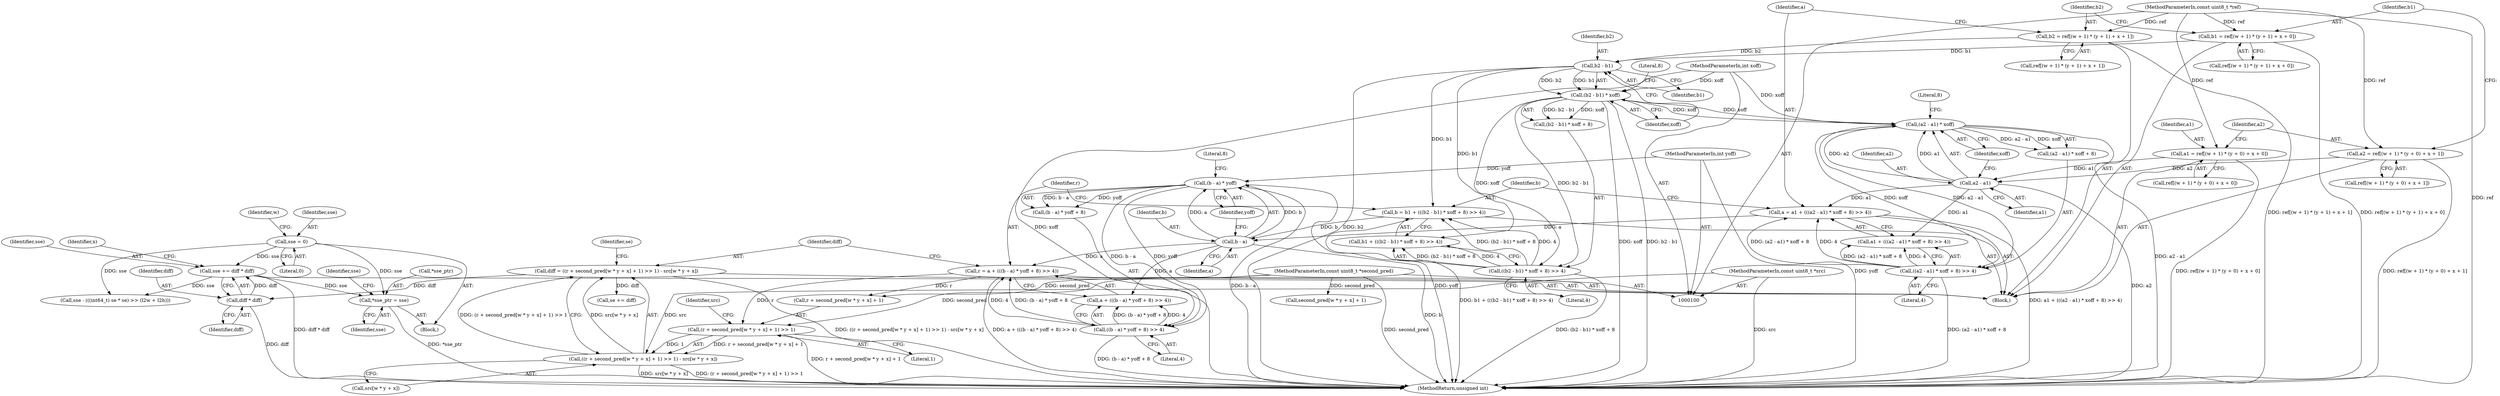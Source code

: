 digraph "1_Android_5a9753fca56f0eeb9f61e342b2fccffc364f9426_119@pointer" {
"1000290" [label="(Call,*sse_ptr = sse)"];
"1000285" [label="(Call,sse += diff * diff)"];
"1000287" [label="(Call,diff * diff)"];
"1000259" [label="(Call,diff = ((r + second_pred[w * y + x] + 1) >> 1) - src[w * y + x])"];
"1000261" [label="(Call,((r + second_pred[w * y + x] + 1) >> 1) - src[w * y + x])"];
"1000262" [label="(Call,(r + second_pred[w * y + x] + 1) >> 1)"];
"1000245" [label="(Call,r = a + (((b - a) * yoff + 8) >> 4))"];
"1000252" [label="(Call,b - a)"];
"1000231" [label="(Call,b = b1 + (((b2 - b1) * xoff + 8) >> 4))"];
"1000238" [label="(Call,b2 - b1)"];
"1000201" [label="(Call,b2 = ref[(w + 1) * (y + 1) + x + 1])"];
"1000101" [label="(MethodParameterIn,const uint8_t *ref)"];
"1000185" [label="(Call,b1 = ref[(w + 1) * (y + 1) + x + 0])"];
"1000235" [label="(Call,((b2 - b1) * xoff + 8) >> 4)"];
"1000237" [label="(Call,(b2 - b1) * xoff)"];
"1000223" [label="(Call,(a2 - a1) * xoff)"];
"1000224" [label="(Call,a2 - a1)"];
"1000169" [label="(Call,a2 = ref[(w + 1) * (y + 0) + x + 1])"];
"1000153" [label="(Call,a1 = ref[(w + 1) * (y + 0) + x + 0])"];
"1000106" [label="(MethodParameterIn,int xoff)"];
"1000217" [label="(Call,a = a1 + (((a2 - a1) * xoff + 8) >> 4))"];
"1000221" [label="(Call,((a2 - a1) * xoff + 8) >> 4)"];
"1000249" [label="(Call,((b - a) * yoff + 8) >> 4)"];
"1000251" [label="(Call,(b - a) * yoff)"];
"1000107" [label="(MethodParameterIn,int yoff)"];
"1000103" [label="(MethodParameterIn,const uint8_t *second_pred)"];
"1000102" [label="(MethodParameterIn,const uint8_t *src)"];
"1000115" [label="(Call,sse = 0)"];
"1000285" [label="(Call,sse += diff * diff)"];
"1000242" [label="(Literal,8)"];
"1000250" [label="(Call,(b - a) * yoff + 8)"];
"1000287" [label="(Call,diff * diff)"];
"1000224" [label="(Call,a2 - a1)"];
"1000243" [label="(Literal,4)"];
"1000247" [label="(Call,a + (((b - a) * yoff + 8) >> 4))"];
"1000221" [label="(Call,((a2 - a1) * xoff + 8) >> 4)"];
"1000246" [label="(Identifier,r)"];
"1000151" [label="(Block,)"];
"1000186" [label="(Identifier,b1)"];
"1000257" [label="(Literal,4)"];
"1000232" [label="(Identifier,b)"];
"1000252" [label="(Call,b - a)"];
"1000291" [label="(Call,*sse_ptr)"];
"1000223" [label="(Call,(a2 - a1) * xoff)"];
"1000256" [label="(Literal,8)"];
"1000249" [label="(Call,((b - a) * yoff + 8) >> 4)"];
"1000222" [label="(Call,(a2 - a1) * xoff + 8)"];
"1000155" [label="(Call,ref[(w + 1) * (y + 0) + x + 0])"];
"1000225" [label="(Identifier,a2)"];
"1000117" [label="(Literal,0)"];
"1000109" [label="(Block,)"];
"1000295" [label="(Call,sse - (((int64_t) se * se) >> (l2w + l2h)))"];
"1000171" [label="(Call,ref[(w + 1) * (y + 0) + x + 1])"];
"1000286" [label="(Identifier,sse)"];
"1000251" [label="(Call,(b - a) * yoff)"];
"1000120" [label="(Identifier,w)"];
"1000219" [label="(Call,a1 + (((a2 - a1) * xoff + 8) >> 4))"];
"1000101" [label="(MethodParameterIn,const uint8_t *ref)"];
"1000290" [label="(Call,*sse_ptr = sse)"];
"1000169" [label="(Call,a2 = ref[(w + 1) * (y + 0) + x + 1])"];
"1000289" [label="(Identifier,diff)"];
"1000203" [label="(Call,ref[(w + 1) * (y + 1) + x + 1])"];
"1000245" [label="(Call,r = a + (((b - a) * yoff + 8) >> 4))"];
"1000237" [label="(Call,(b2 - b1) * xoff)"];
"1000217" [label="(Call,a = a1 + (((a2 - a1) * xoff + 8) >> 4))"];
"1000153" [label="(Call,a1 = ref[(w + 1) * (y + 0) + x + 0])"];
"1000240" [label="(Identifier,b1)"];
"1000229" [label="(Literal,4)"];
"1000154" [label="(Identifier,a1)"];
"1000107" [label="(MethodParameterIn,int yoff)"];
"1000187" [label="(Call,ref[(w + 1) * (y + 1) + x + 0])"];
"1000265" [label="(Call,second_pred[w * y + x] + 1)"];
"1000293" [label="(Identifier,sse)"];
"1000255" [label="(Identifier,yoff)"];
"1000103" [label="(MethodParameterIn,const uint8_t *second_pred)"];
"1000235" [label="(Call,((b2 - b1) * xoff + 8) >> 4)"];
"1000106" [label="(MethodParameterIn,int xoff)"];
"1000102" [label="(MethodParameterIn,const uint8_t *src)"];
"1000228" [label="(Literal,8)"];
"1000202" [label="(Identifier,b2)"];
"1000275" [label="(Call,src[w * y + x])"];
"1000282" [label="(Call,se += diff)"];
"1000233" [label="(Call,b1 + (((b2 - b1) * xoff + 8) >> 4))"];
"1000241" [label="(Identifier,xoff)"];
"1000253" [label="(Identifier,b)"];
"1000116" [label="(Identifier,sse)"];
"1000238" [label="(Call,b2 - b1)"];
"1000115" [label="(Call,sse = 0)"];
"1000201" [label="(Call,b2 = ref[(w + 1) * (y + 1) + x + 1])"];
"1000263" [label="(Call,r + second_pred[w * y + x] + 1)"];
"1000306" [label="(MethodReturn,unsigned int)"];
"1000283" [label="(Identifier,se)"];
"1000288" [label="(Identifier,diff)"];
"1000274" [label="(Literal,1)"];
"1000226" [label="(Identifier,a1)"];
"1000261" [label="(Call,((r + second_pred[w * y + x] + 1) >> 1) - src[w * y + x])"];
"1000260" [label="(Identifier,diff)"];
"1000276" [label="(Identifier,src)"];
"1000231" [label="(Call,b = b1 + (((b2 - b1) * xoff + 8) >> 4))"];
"1000218" [label="(Identifier,a)"];
"1000170" [label="(Identifier,a2)"];
"1000150" [label="(Identifier,x)"];
"1000259" [label="(Call,diff = ((r + second_pred[w * y + x] + 1) >> 1) - src[w * y + x])"];
"1000185" [label="(Call,b1 = ref[(w + 1) * (y + 1) + x + 0])"];
"1000262" [label="(Call,(r + second_pred[w * y + x] + 1) >> 1)"];
"1000236" [label="(Call,(b2 - b1) * xoff + 8)"];
"1000239" [label="(Identifier,b2)"];
"1000227" [label="(Identifier,xoff)"];
"1000296" [label="(Identifier,sse)"];
"1000254" [label="(Identifier,a)"];
"1000290" -> "1000109"  [label="AST: "];
"1000290" -> "1000293"  [label="CFG: "];
"1000291" -> "1000290"  [label="AST: "];
"1000293" -> "1000290"  [label="AST: "];
"1000296" -> "1000290"  [label="CFG: "];
"1000290" -> "1000306"  [label="DDG: *sse_ptr"];
"1000285" -> "1000290"  [label="DDG: sse"];
"1000115" -> "1000290"  [label="DDG: sse"];
"1000285" -> "1000151"  [label="AST: "];
"1000285" -> "1000287"  [label="CFG: "];
"1000286" -> "1000285"  [label="AST: "];
"1000287" -> "1000285"  [label="AST: "];
"1000150" -> "1000285"  [label="CFG: "];
"1000285" -> "1000306"  [label="DDG: diff * diff"];
"1000287" -> "1000285"  [label="DDG: diff"];
"1000115" -> "1000285"  [label="DDG: sse"];
"1000285" -> "1000295"  [label="DDG: sse"];
"1000287" -> "1000289"  [label="CFG: "];
"1000288" -> "1000287"  [label="AST: "];
"1000289" -> "1000287"  [label="AST: "];
"1000287" -> "1000306"  [label="DDG: diff"];
"1000259" -> "1000287"  [label="DDG: diff"];
"1000259" -> "1000151"  [label="AST: "];
"1000259" -> "1000261"  [label="CFG: "];
"1000260" -> "1000259"  [label="AST: "];
"1000261" -> "1000259"  [label="AST: "];
"1000283" -> "1000259"  [label="CFG: "];
"1000259" -> "1000306"  [label="DDG: ((r + second_pred[w * y + x] + 1) >> 1) - src[w * y + x]"];
"1000261" -> "1000259"  [label="DDG: (r + second_pred[w * y + x] + 1) >> 1"];
"1000261" -> "1000259"  [label="DDG: src[w * y + x]"];
"1000259" -> "1000282"  [label="DDG: diff"];
"1000261" -> "1000275"  [label="CFG: "];
"1000262" -> "1000261"  [label="AST: "];
"1000275" -> "1000261"  [label="AST: "];
"1000261" -> "1000306"  [label="DDG: src[w * y + x]"];
"1000261" -> "1000306"  [label="DDG: (r + second_pred[w * y + x] + 1) >> 1"];
"1000262" -> "1000261"  [label="DDG: r + second_pred[w * y + x] + 1"];
"1000262" -> "1000261"  [label="DDG: 1"];
"1000102" -> "1000261"  [label="DDG: src"];
"1000262" -> "1000274"  [label="CFG: "];
"1000263" -> "1000262"  [label="AST: "];
"1000274" -> "1000262"  [label="AST: "];
"1000276" -> "1000262"  [label="CFG: "];
"1000262" -> "1000306"  [label="DDG: r + second_pred[w * y + x] + 1"];
"1000245" -> "1000262"  [label="DDG: r"];
"1000103" -> "1000262"  [label="DDG: second_pred"];
"1000245" -> "1000151"  [label="AST: "];
"1000245" -> "1000247"  [label="CFG: "];
"1000246" -> "1000245"  [label="AST: "];
"1000247" -> "1000245"  [label="AST: "];
"1000260" -> "1000245"  [label="CFG: "];
"1000245" -> "1000306"  [label="DDG: a + (((b - a) * yoff + 8) >> 4)"];
"1000252" -> "1000245"  [label="DDG: a"];
"1000249" -> "1000245"  [label="DDG: (b - a) * yoff + 8"];
"1000249" -> "1000245"  [label="DDG: 4"];
"1000245" -> "1000263"  [label="DDG: r"];
"1000252" -> "1000251"  [label="AST: "];
"1000252" -> "1000254"  [label="CFG: "];
"1000253" -> "1000252"  [label="AST: "];
"1000254" -> "1000252"  [label="AST: "];
"1000255" -> "1000252"  [label="CFG: "];
"1000252" -> "1000306"  [label="DDG: b"];
"1000252" -> "1000247"  [label="DDG: a"];
"1000252" -> "1000251"  [label="DDG: b"];
"1000252" -> "1000251"  [label="DDG: a"];
"1000231" -> "1000252"  [label="DDG: b"];
"1000217" -> "1000252"  [label="DDG: a"];
"1000231" -> "1000151"  [label="AST: "];
"1000231" -> "1000233"  [label="CFG: "];
"1000232" -> "1000231"  [label="AST: "];
"1000233" -> "1000231"  [label="AST: "];
"1000246" -> "1000231"  [label="CFG: "];
"1000231" -> "1000306"  [label="DDG: b1 + (((b2 - b1) * xoff + 8) >> 4)"];
"1000238" -> "1000231"  [label="DDG: b1"];
"1000235" -> "1000231"  [label="DDG: (b2 - b1) * xoff + 8"];
"1000235" -> "1000231"  [label="DDG: 4"];
"1000238" -> "1000237"  [label="AST: "];
"1000238" -> "1000240"  [label="CFG: "];
"1000239" -> "1000238"  [label="AST: "];
"1000240" -> "1000238"  [label="AST: "];
"1000241" -> "1000238"  [label="CFG: "];
"1000238" -> "1000306"  [label="DDG: b2"];
"1000238" -> "1000233"  [label="DDG: b1"];
"1000238" -> "1000237"  [label="DDG: b2"];
"1000238" -> "1000237"  [label="DDG: b1"];
"1000201" -> "1000238"  [label="DDG: b2"];
"1000185" -> "1000238"  [label="DDG: b1"];
"1000201" -> "1000151"  [label="AST: "];
"1000201" -> "1000203"  [label="CFG: "];
"1000202" -> "1000201"  [label="AST: "];
"1000203" -> "1000201"  [label="AST: "];
"1000218" -> "1000201"  [label="CFG: "];
"1000201" -> "1000306"  [label="DDG: ref[(w + 1) * (y + 1) + x + 1]"];
"1000101" -> "1000201"  [label="DDG: ref"];
"1000101" -> "1000100"  [label="AST: "];
"1000101" -> "1000306"  [label="DDG: ref"];
"1000101" -> "1000153"  [label="DDG: ref"];
"1000101" -> "1000169"  [label="DDG: ref"];
"1000101" -> "1000185"  [label="DDG: ref"];
"1000185" -> "1000151"  [label="AST: "];
"1000185" -> "1000187"  [label="CFG: "];
"1000186" -> "1000185"  [label="AST: "];
"1000187" -> "1000185"  [label="AST: "];
"1000202" -> "1000185"  [label="CFG: "];
"1000185" -> "1000306"  [label="DDG: ref[(w + 1) * (y + 1) + x + 0]"];
"1000235" -> "1000233"  [label="AST: "];
"1000235" -> "1000243"  [label="CFG: "];
"1000236" -> "1000235"  [label="AST: "];
"1000243" -> "1000235"  [label="AST: "];
"1000233" -> "1000235"  [label="CFG: "];
"1000235" -> "1000306"  [label="DDG: (b2 - b1) * xoff + 8"];
"1000235" -> "1000233"  [label="DDG: (b2 - b1) * xoff + 8"];
"1000235" -> "1000233"  [label="DDG: 4"];
"1000237" -> "1000235"  [label="DDG: b2 - b1"];
"1000237" -> "1000235"  [label="DDG: xoff"];
"1000237" -> "1000236"  [label="AST: "];
"1000237" -> "1000241"  [label="CFG: "];
"1000241" -> "1000237"  [label="AST: "];
"1000242" -> "1000237"  [label="CFG: "];
"1000237" -> "1000306"  [label="DDG: b2 - b1"];
"1000237" -> "1000306"  [label="DDG: xoff"];
"1000237" -> "1000223"  [label="DDG: xoff"];
"1000237" -> "1000236"  [label="DDG: b2 - b1"];
"1000237" -> "1000236"  [label="DDG: xoff"];
"1000223" -> "1000237"  [label="DDG: xoff"];
"1000106" -> "1000237"  [label="DDG: xoff"];
"1000223" -> "1000222"  [label="AST: "];
"1000223" -> "1000227"  [label="CFG: "];
"1000224" -> "1000223"  [label="AST: "];
"1000227" -> "1000223"  [label="AST: "];
"1000228" -> "1000223"  [label="CFG: "];
"1000223" -> "1000306"  [label="DDG: a2 - a1"];
"1000223" -> "1000221"  [label="DDG: a2 - a1"];
"1000223" -> "1000221"  [label="DDG: xoff"];
"1000223" -> "1000222"  [label="DDG: a2 - a1"];
"1000223" -> "1000222"  [label="DDG: xoff"];
"1000224" -> "1000223"  [label="DDG: a2"];
"1000224" -> "1000223"  [label="DDG: a1"];
"1000106" -> "1000223"  [label="DDG: xoff"];
"1000224" -> "1000226"  [label="CFG: "];
"1000225" -> "1000224"  [label="AST: "];
"1000226" -> "1000224"  [label="AST: "];
"1000227" -> "1000224"  [label="CFG: "];
"1000224" -> "1000306"  [label="DDG: a2"];
"1000224" -> "1000217"  [label="DDG: a1"];
"1000224" -> "1000219"  [label="DDG: a1"];
"1000169" -> "1000224"  [label="DDG: a2"];
"1000153" -> "1000224"  [label="DDG: a1"];
"1000169" -> "1000151"  [label="AST: "];
"1000169" -> "1000171"  [label="CFG: "];
"1000170" -> "1000169"  [label="AST: "];
"1000171" -> "1000169"  [label="AST: "];
"1000186" -> "1000169"  [label="CFG: "];
"1000169" -> "1000306"  [label="DDG: ref[(w + 1) * (y + 0) + x + 1]"];
"1000153" -> "1000151"  [label="AST: "];
"1000153" -> "1000155"  [label="CFG: "];
"1000154" -> "1000153"  [label="AST: "];
"1000155" -> "1000153"  [label="AST: "];
"1000170" -> "1000153"  [label="CFG: "];
"1000153" -> "1000306"  [label="DDG: ref[(w + 1) * (y + 0) + x + 0]"];
"1000106" -> "1000100"  [label="AST: "];
"1000106" -> "1000306"  [label="DDG: xoff"];
"1000217" -> "1000151"  [label="AST: "];
"1000217" -> "1000219"  [label="CFG: "];
"1000218" -> "1000217"  [label="AST: "];
"1000219" -> "1000217"  [label="AST: "];
"1000232" -> "1000217"  [label="CFG: "];
"1000217" -> "1000306"  [label="DDG: a1 + (((a2 - a1) * xoff + 8) >> 4)"];
"1000221" -> "1000217"  [label="DDG: (a2 - a1) * xoff + 8"];
"1000221" -> "1000217"  [label="DDG: 4"];
"1000221" -> "1000219"  [label="AST: "];
"1000221" -> "1000229"  [label="CFG: "];
"1000222" -> "1000221"  [label="AST: "];
"1000229" -> "1000221"  [label="AST: "];
"1000219" -> "1000221"  [label="CFG: "];
"1000221" -> "1000306"  [label="DDG: (a2 - a1) * xoff + 8"];
"1000221" -> "1000219"  [label="DDG: (a2 - a1) * xoff + 8"];
"1000221" -> "1000219"  [label="DDG: 4"];
"1000249" -> "1000247"  [label="AST: "];
"1000249" -> "1000257"  [label="CFG: "];
"1000250" -> "1000249"  [label="AST: "];
"1000257" -> "1000249"  [label="AST: "];
"1000247" -> "1000249"  [label="CFG: "];
"1000249" -> "1000306"  [label="DDG: (b - a) * yoff + 8"];
"1000249" -> "1000247"  [label="DDG: (b - a) * yoff + 8"];
"1000249" -> "1000247"  [label="DDG: 4"];
"1000251" -> "1000249"  [label="DDG: b - a"];
"1000251" -> "1000249"  [label="DDG: yoff"];
"1000251" -> "1000250"  [label="AST: "];
"1000251" -> "1000255"  [label="CFG: "];
"1000255" -> "1000251"  [label="AST: "];
"1000256" -> "1000251"  [label="CFG: "];
"1000251" -> "1000306"  [label="DDG: yoff"];
"1000251" -> "1000306"  [label="DDG: b - a"];
"1000251" -> "1000250"  [label="DDG: b - a"];
"1000251" -> "1000250"  [label="DDG: yoff"];
"1000107" -> "1000251"  [label="DDG: yoff"];
"1000107" -> "1000100"  [label="AST: "];
"1000107" -> "1000306"  [label="DDG: yoff"];
"1000103" -> "1000100"  [label="AST: "];
"1000103" -> "1000306"  [label="DDG: second_pred"];
"1000103" -> "1000263"  [label="DDG: second_pred"];
"1000103" -> "1000265"  [label="DDG: second_pred"];
"1000102" -> "1000100"  [label="AST: "];
"1000102" -> "1000306"  [label="DDG: src"];
"1000115" -> "1000109"  [label="AST: "];
"1000115" -> "1000117"  [label="CFG: "];
"1000116" -> "1000115"  [label="AST: "];
"1000117" -> "1000115"  [label="AST: "];
"1000120" -> "1000115"  [label="CFG: "];
"1000115" -> "1000295"  [label="DDG: sse"];
}
